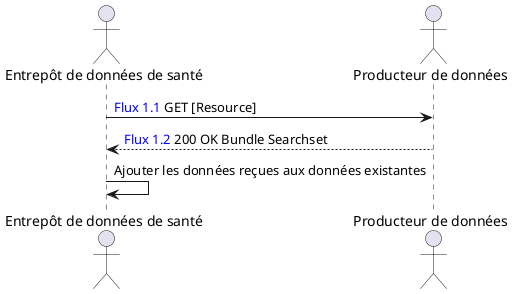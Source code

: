 @startuml
actor "Entrepôt de données de santé" as EDS
actor "Producteur de données" as PD

EDS -> PD: <color:blue>Flux 1.1</color> GET [Resource]
PD --> EDS: <color:blue>Flux 1.2</color> 200 OK Bundle Searchset
EDS -> EDS: Ajouter les données reçues aux données existantes

@enduml


